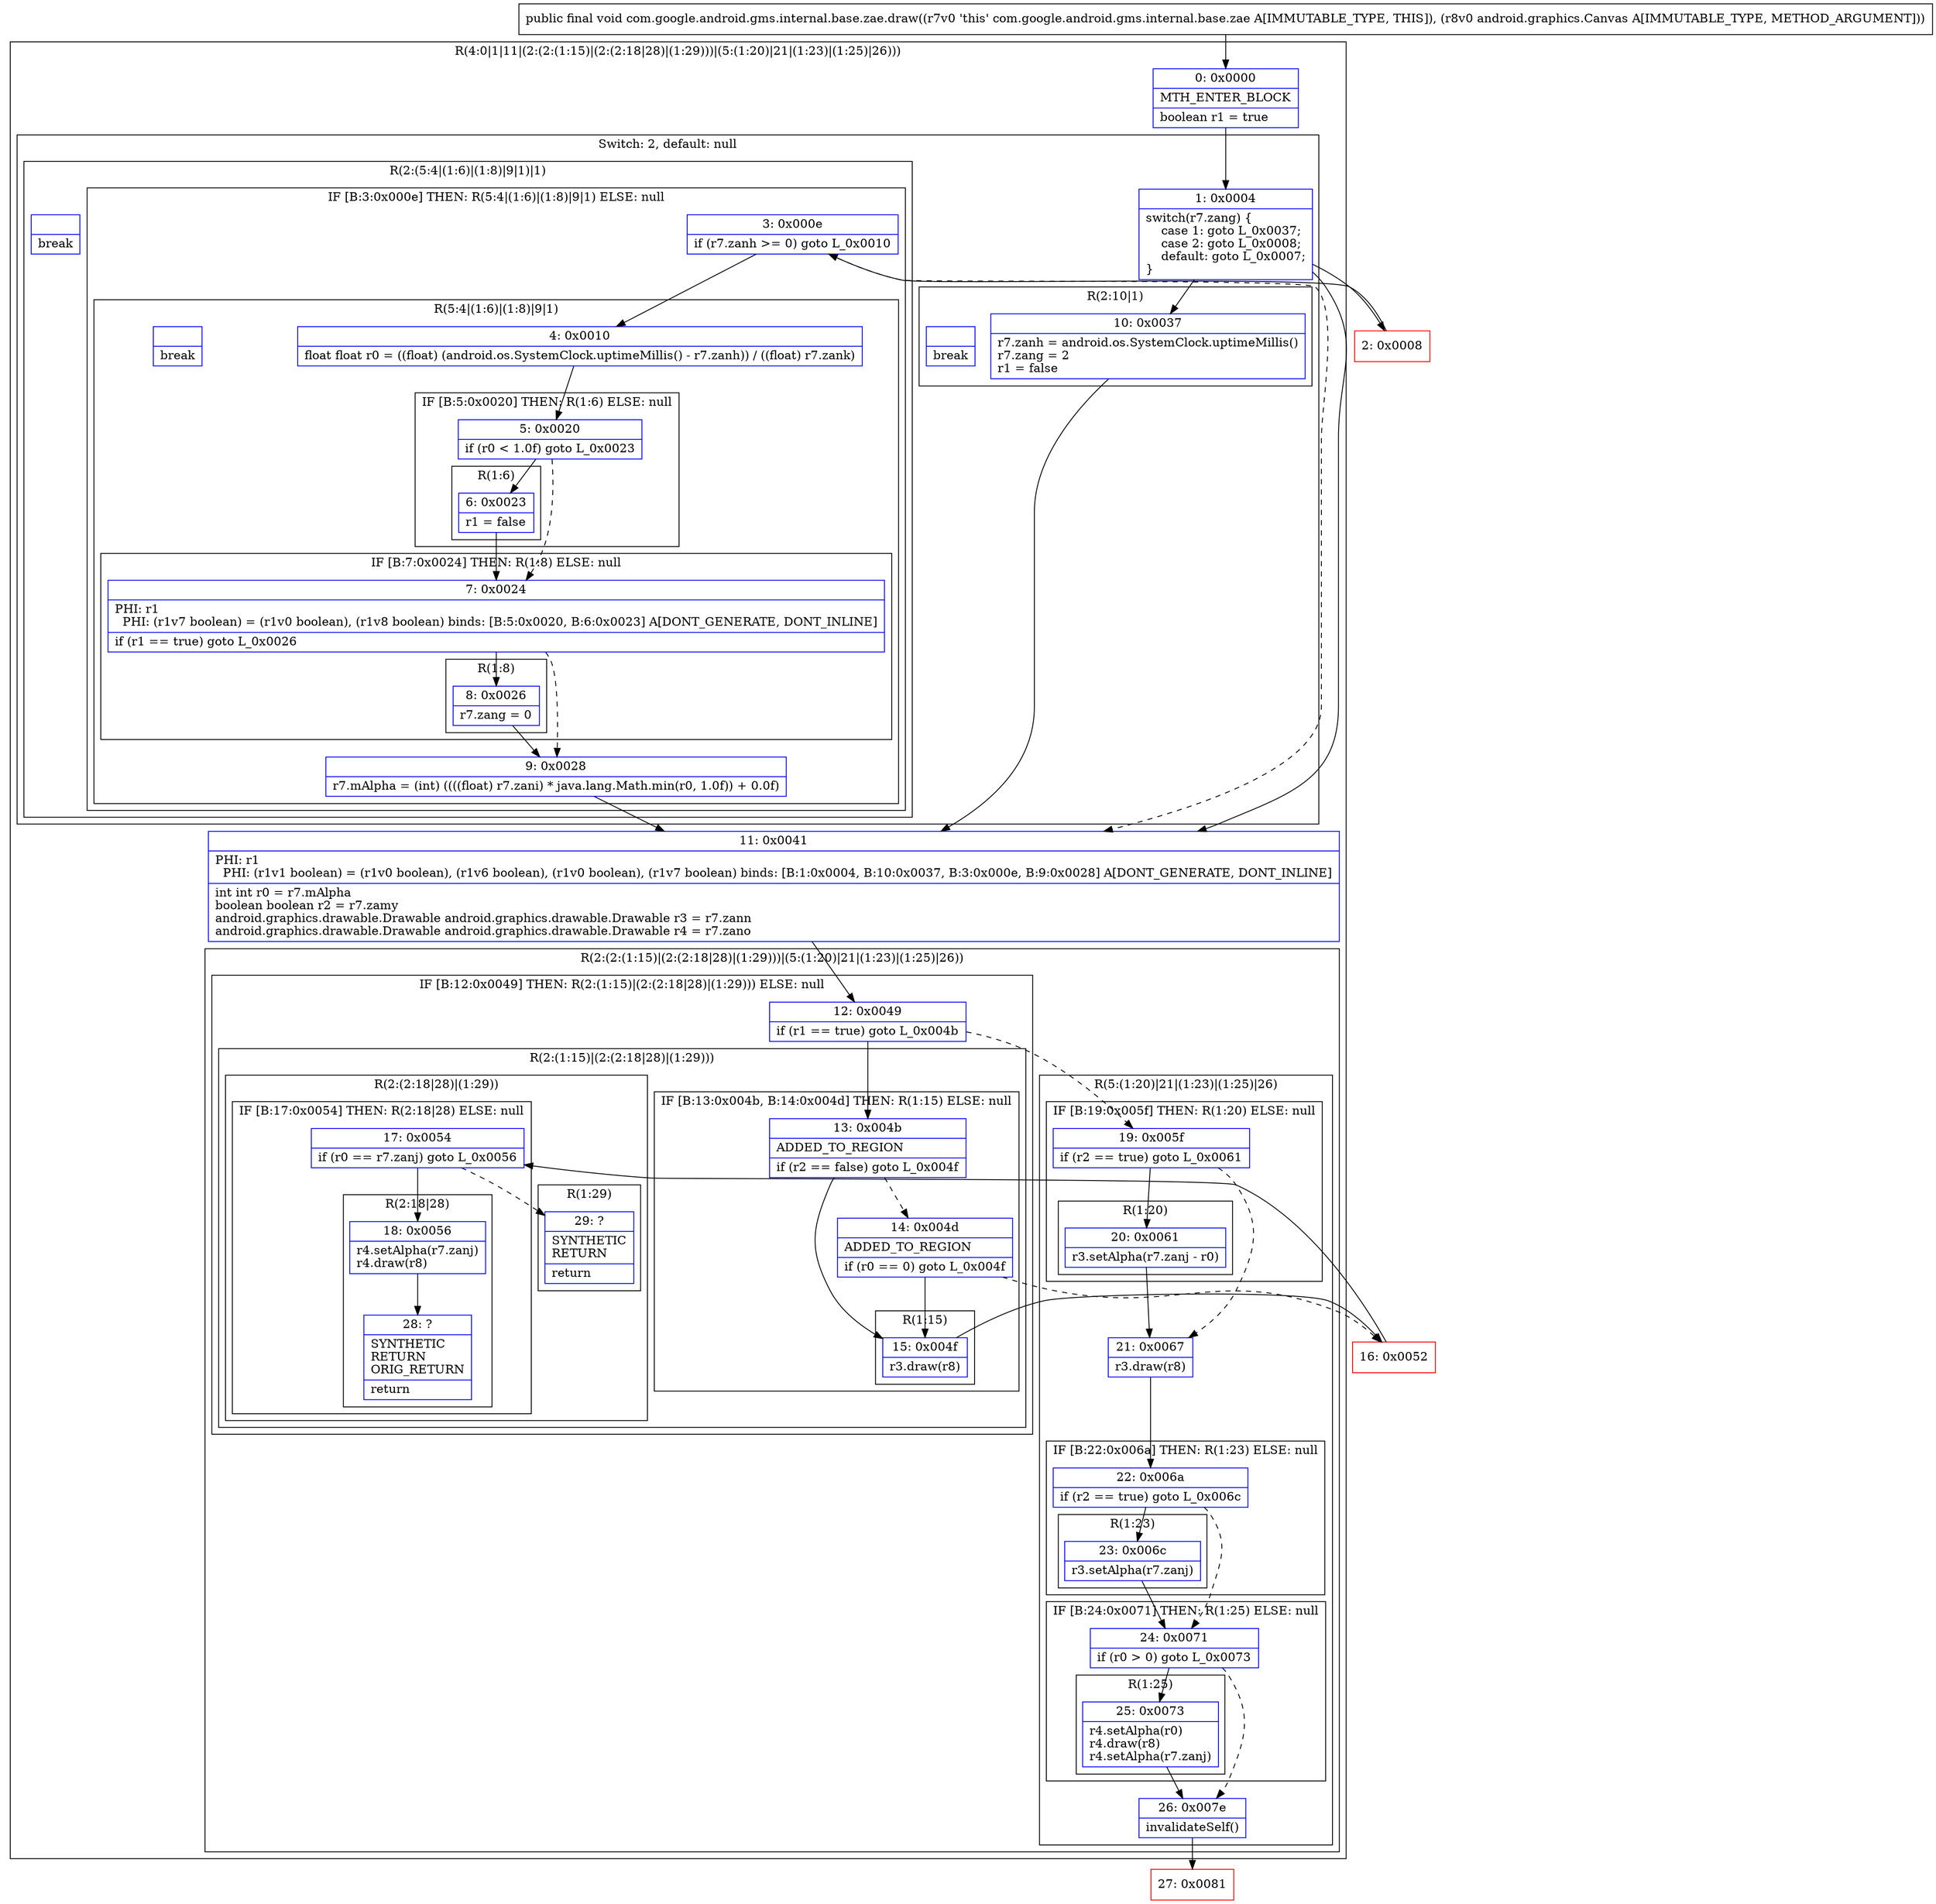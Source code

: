 digraph "CFG forcom.google.android.gms.internal.base.zae.draw(Landroid\/graphics\/Canvas;)V" {
subgraph cluster_Region_1922574486 {
label = "R(4:0|1|11|(2:(2:(1:15)|(2:(2:18|28)|(1:29)))|(5:(1:20)|21|(1:23)|(1:25)|26)))";
node [shape=record,color=blue];
Node_0 [shape=record,label="{0\:\ 0x0000|MTH_ENTER_BLOCK\l|boolean r1 = true\l}"];
subgraph cluster_SwitchRegion_1827163713 {
label = "Switch: 2, default: null";
node [shape=record,color=blue];
Node_1 [shape=record,label="{1\:\ 0x0004|switch(r7.zang) \{\l    case 1: goto L_0x0037;\l    case 2: goto L_0x0008;\l    default: goto L_0x0007;\l\}\l}"];
subgraph cluster_Region_172818292 {
label = "R(2:10|1)";
node [shape=record,color=blue];
Node_10 [shape=record,label="{10\:\ 0x0037|r7.zanh = android.os.SystemClock.uptimeMillis()\lr7.zang = 2\lr1 = false\l}"];
Node_InsnContainer_392818263 [shape=record,label="{|break\l}"];
}
subgraph cluster_Region_135713689 {
label = "R(2:(5:4|(1:6)|(1:8)|9|1)|1)";
node [shape=record,color=blue];
subgraph cluster_IfRegion_1141113596 {
label = "IF [B:3:0x000e] THEN: R(5:4|(1:6)|(1:8)|9|1) ELSE: null";
node [shape=record,color=blue];
Node_3 [shape=record,label="{3\:\ 0x000e|if (r7.zanh \>= 0) goto L_0x0010\l}"];
subgraph cluster_Region_1544641701 {
label = "R(5:4|(1:6)|(1:8)|9|1)";
node [shape=record,color=blue];
Node_4 [shape=record,label="{4\:\ 0x0010|float float r0 = ((float) (android.os.SystemClock.uptimeMillis() \- r7.zanh)) \/ ((float) r7.zank)\l}"];
subgraph cluster_IfRegion_231838151 {
label = "IF [B:5:0x0020] THEN: R(1:6) ELSE: null";
node [shape=record,color=blue];
Node_5 [shape=record,label="{5\:\ 0x0020|if (r0 \< 1.0f) goto L_0x0023\l}"];
subgraph cluster_Region_1128986161 {
label = "R(1:6)";
node [shape=record,color=blue];
Node_6 [shape=record,label="{6\:\ 0x0023|r1 = false\l}"];
}
}
subgraph cluster_IfRegion_172878321 {
label = "IF [B:7:0x0024] THEN: R(1:8) ELSE: null";
node [shape=record,color=blue];
Node_7 [shape=record,label="{7\:\ 0x0024|PHI: r1 \l  PHI: (r1v7 boolean) = (r1v0 boolean), (r1v8 boolean) binds: [B:5:0x0020, B:6:0x0023] A[DONT_GENERATE, DONT_INLINE]\l|if (r1 == true) goto L_0x0026\l}"];
subgraph cluster_Region_1781585531 {
label = "R(1:8)";
node [shape=record,color=blue];
Node_8 [shape=record,label="{8\:\ 0x0026|r7.zang = 0\l}"];
}
}
Node_9 [shape=record,label="{9\:\ 0x0028|r7.mAlpha = (int) ((((float) r7.zani) * java.lang.Math.min(r0, 1.0f)) + 0.0f)\l}"];
Node_InsnContainer_846431804 [shape=record,label="{|break\l}"];
}
}
Node_InsnContainer_214368752 [shape=record,label="{|break\l}"];
}
}
Node_11 [shape=record,label="{11\:\ 0x0041|PHI: r1 \l  PHI: (r1v1 boolean) = (r1v0 boolean), (r1v6 boolean), (r1v0 boolean), (r1v7 boolean) binds: [B:1:0x0004, B:10:0x0037, B:3:0x000e, B:9:0x0028] A[DONT_GENERATE, DONT_INLINE]\l|int int r0 = r7.mAlpha\lboolean boolean r2 = r7.zamy\landroid.graphics.drawable.Drawable android.graphics.drawable.Drawable r3 = r7.zann\landroid.graphics.drawable.Drawable android.graphics.drawable.Drawable r4 = r7.zano\l}"];
subgraph cluster_Region_1756422518 {
label = "R(2:(2:(1:15)|(2:(2:18|28)|(1:29)))|(5:(1:20)|21|(1:23)|(1:25)|26))";
node [shape=record,color=blue];
subgraph cluster_IfRegion_958577371 {
label = "IF [B:12:0x0049] THEN: R(2:(1:15)|(2:(2:18|28)|(1:29))) ELSE: null";
node [shape=record,color=blue];
Node_12 [shape=record,label="{12\:\ 0x0049|if (r1 == true) goto L_0x004b\l}"];
subgraph cluster_Region_73363733 {
label = "R(2:(1:15)|(2:(2:18|28)|(1:29)))";
node [shape=record,color=blue];
subgraph cluster_IfRegion_1737949331 {
label = "IF [B:13:0x004b, B:14:0x004d] THEN: R(1:15) ELSE: null";
node [shape=record,color=blue];
Node_13 [shape=record,label="{13\:\ 0x004b|ADDED_TO_REGION\l|if (r2 == false) goto L_0x004f\l}"];
Node_14 [shape=record,label="{14\:\ 0x004d|ADDED_TO_REGION\l|if (r0 == 0) goto L_0x004f\l}"];
subgraph cluster_Region_209147499 {
label = "R(1:15)";
node [shape=record,color=blue];
Node_15 [shape=record,label="{15\:\ 0x004f|r3.draw(r8)\l}"];
}
}
subgraph cluster_Region_708003268 {
label = "R(2:(2:18|28)|(1:29))";
node [shape=record,color=blue];
subgraph cluster_IfRegion_1945667886 {
label = "IF [B:17:0x0054] THEN: R(2:18|28) ELSE: null";
node [shape=record,color=blue];
Node_17 [shape=record,label="{17\:\ 0x0054|if (r0 == r7.zanj) goto L_0x0056\l}"];
subgraph cluster_Region_1793297308 {
label = "R(2:18|28)";
node [shape=record,color=blue];
Node_18 [shape=record,label="{18\:\ 0x0056|r4.setAlpha(r7.zanj)\lr4.draw(r8)\l}"];
Node_28 [shape=record,label="{28\:\ ?|SYNTHETIC\lRETURN\lORIG_RETURN\l|return\l}"];
}
}
subgraph cluster_Region_508500467 {
label = "R(1:29)";
node [shape=record,color=blue];
Node_29 [shape=record,label="{29\:\ ?|SYNTHETIC\lRETURN\l|return\l}"];
}
}
}
}
subgraph cluster_Region_845971367 {
label = "R(5:(1:20)|21|(1:23)|(1:25)|26)";
node [shape=record,color=blue];
subgraph cluster_IfRegion_1376596409 {
label = "IF [B:19:0x005f] THEN: R(1:20) ELSE: null";
node [shape=record,color=blue];
Node_19 [shape=record,label="{19\:\ 0x005f|if (r2 == true) goto L_0x0061\l}"];
subgraph cluster_Region_1604321768 {
label = "R(1:20)";
node [shape=record,color=blue];
Node_20 [shape=record,label="{20\:\ 0x0061|r3.setAlpha(r7.zanj \- r0)\l}"];
}
}
Node_21 [shape=record,label="{21\:\ 0x0067|r3.draw(r8)\l}"];
subgraph cluster_IfRegion_234734929 {
label = "IF [B:22:0x006a] THEN: R(1:23) ELSE: null";
node [shape=record,color=blue];
Node_22 [shape=record,label="{22\:\ 0x006a|if (r2 == true) goto L_0x006c\l}"];
subgraph cluster_Region_156696746 {
label = "R(1:23)";
node [shape=record,color=blue];
Node_23 [shape=record,label="{23\:\ 0x006c|r3.setAlpha(r7.zanj)\l}"];
}
}
subgraph cluster_IfRegion_986147212 {
label = "IF [B:24:0x0071] THEN: R(1:25) ELSE: null";
node [shape=record,color=blue];
Node_24 [shape=record,label="{24\:\ 0x0071|if (r0 \> 0) goto L_0x0073\l}"];
subgraph cluster_Region_1703634399 {
label = "R(1:25)";
node [shape=record,color=blue];
Node_25 [shape=record,label="{25\:\ 0x0073|r4.setAlpha(r0)\lr4.draw(r8)\lr4.setAlpha(r7.zanj)\l}"];
}
}
Node_26 [shape=record,label="{26\:\ 0x007e|invalidateSelf()\l}"];
}
}
}
Node_2 [shape=record,color=red,label="{2\:\ 0x0008}"];
Node_16 [shape=record,color=red,label="{16\:\ 0x0052}"];
Node_27 [shape=record,color=red,label="{27\:\ 0x0081}"];
MethodNode[shape=record,label="{public final void com.google.android.gms.internal.base.zae.draw((r7v0 'this' com.google.android.gms.internal.base.zae A[IMMUTABLE_TYPE, THIS]), (r8v0 android.graphics.Canvas A[IMMUTABLE_TYPE, METHOD_ARGUMENT])) }"];
MethodNode -> Node_0;
Node_0 -> Node_1;
Node_1 -> Node_2;
Node_1 -> Node_10;
Node_1 -> Node_11;
Node_10 -> Node_11;
Node_3 -> Node_4;
Node_3 -> Node_11[style=dashed];
Node_4 -> Node_5;
Node_5 -> Node_6;
Node_5 -> Node_7[style=dashed];
Node_6 -> Node_7;
Node_7 -> Node_8;
Node_7 -> Node_9[style=dashed];
Node_8 -> Node_9;
Node_9 -> Node_11;
Node_11 -> Node_12;
Node_12 -> Node_13;
Node_12 -> Node_19[style=dashed];
Node_13 -> Node_14[style=dashed];
Node_13 -> Node_15;
Node_14 -> Node_15;
Node_14 -> Node_16[style=dashed];
Node_15 -> Node_16;
Node_17 -> Node_18;
Node_17 -> Node_29[style=dashed];
Node_18 -> Node_28;
Node_19 -> Node_20;
Node_19 -> Node_21[style=dashed];
Node_20 -> Node_21;
Node_21 -> Node_22;
Node_22 -> Node_23;
Node_22 -> Node_24[style=dashed];
Node_23 -> Node_24;
Node_24 -> Node_25;
Node_24 -> Node_26[style=dashed];
Node_25 -> Node_26;
Node_26 -> Node_27;
Node_2 -> Node_3;
Node_16 -> Node_17;
}

